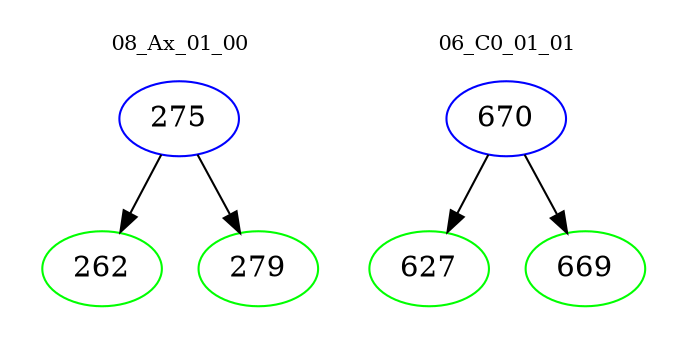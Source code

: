 digraph{
subgraph cluster_0 {
color = white
label = "08_Ax_01_00";
fontsize=10;
T0_275 [label="275", color="blue"]
T0_275 -> T0_262 [color="black"]
T0_262 [label="262", color="green"]
T0_275 -> T0_279 [color="black"]
T0_279 [label="279", color="green"]
}
subgraph cluster_1 {
color = white
label = "06_C0_01_01";
fontsize=10;
T1_670 [label="670", color="blue"]
T1_670 -> T1_627 [color="black"]
T1_627 [label="627", color="green"]
T1_670 -> T1_669 [color="black"]
T1_669 [label="669", color="green"]
}
}
